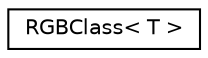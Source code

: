 digraph "Graphical Class Hierarchy"
{
  edge [fontname="Helvetica",fontsize="10",labelfontname="Helvetica",labelfontsize="10"];
  node [fontname="Helvetica",fontsize="10",shape=record];
  rankdir="LR";
  Node1 [label="RGBClass\< T \>",height=0.2,width=0.4,color="black", fillcolor="white", style="filled",URL="$classRGBClass.html",tooltip="RGB templated pixel type. "];
}

